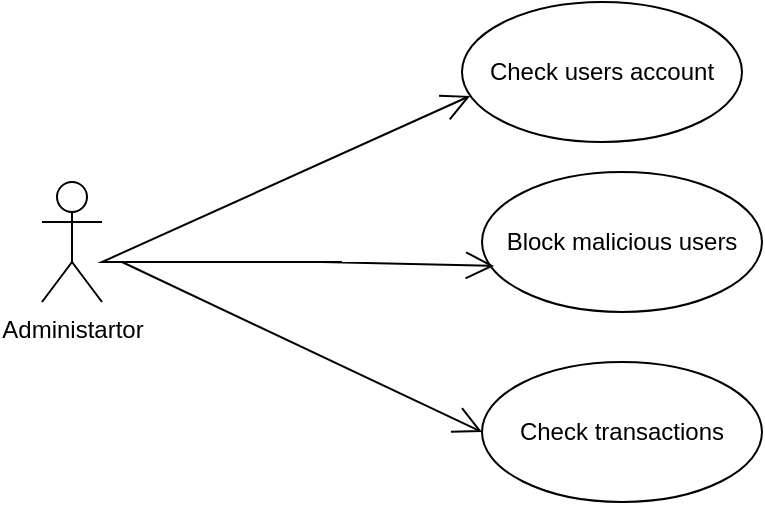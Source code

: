 <mxfile version="25.0.1">
  <diagram name="Page-1" id="0783ab3e-0a74-02c8-0abd-f7b4e66b4bec">
    <mxGraphModel dx="1120" dy="460" grid="1" gridSize="10" guides="1" tooltips="1" connect="1" arrows="1" fold="1" page="1" pageScale="1" pageWidth="850" pageHeight="1100" background="none" math="0" shadow="0">
      <root>
        <mxCell id="0" />
        <mxCell id="1" parent="0" />
        <mxCell id="oSRUbIuWpZbrMdh8QwNd-1" value="Administartor" style="shape=umlActor;verticalLabelPosition=bottom;verticalAlign=top;html=1;outlineConnect=0;" vertex="1" parent="1">
          <mxGeometry x="90" y="440" width="30" height="60" as="geometry" />
        </mxCell>
        <mxCell id="oSRUbIuWpZbrMdh8QwNd-11" value="Check users account" style="ellipse;whiteSpace=wrap;html=1;" vertex="1" parent="1">
          <mxGeometry x="300" y="350" width="140" height="70" as="geometry" />
        </mxCell>
        <mxCell id="oSRUbIuWpZbrMdh8QwNd-12" value="Block malicious users" style="ellipse;whiteSpace=wrap;html=1;" vertex="1" parent="1">
          <mxGeometry x="310" y="435" width="140" height="70" as="geometry" />
        </mxCell>
        <mxCell id="oSRUbIuWpZbrMdh8QwNd-13" value="Check transactions" style="ellipse;whiteSpace=wrap;html=1;" vertex="1" parent="1">
          <mxGeometry x="310" y="530" width="140" height="70" as="geometry" />
        </mxCell>
        <mxCell id="oSRUbIuWpZbrMdh8QwNd-14" value="" style="endArrow=open;endFill=1;endSize=12;html=1;rounded=0;entryX=0.029;entryY=0.671;entryDx=0;entryDy=0;entryPerimeter=0;" edge="1" parent="1" target="oSRUbIuWpZbrMdh8QwNd-11">
          <mxGeometry width="160" relative="1" as="geometry">
            <mxPoint x="140" y="480" as="sourcePoint" />
            <mxPoint x="300" y="480" as="targetPoint" />
            <Array as="points">
              <mxPoint x="120" y="480" />
            </Array>
          </mxGeometry>
        </mxCell>
        <mxCell id="oSRUbIuWpZbrMdh8QwNd-15" value="" style="endArrow=open;endFill=1;endSize=12;html=1;rounded=0;entryX=0.043;entryY=0.671;entryDx=0;entryDy=0;entryPerimeter=0;" edge="1" parent="1" target="oSRUbIuWpZbrMdh8QwNd-12">
          <mxGeometry width="160" relative="1" as="geometry">
            <mxPoint x="130" y="480" as="sourcePoint" />
            <mxPoint x="290" y="480" as="targetPoint" />
            <Array as="points">
              <mxPoint x="200" y="480" />
              <mxPoint x="240" y="480" />
              <mxPoint x="230" y="480" />
            </Array>
          </mxGeometry>
        </mxCell>
        <mxCell id="oSRUbIuWpZbrMdh8QwNd-16" value="" style="endArrow=open;endFill=1;endSize=12;html=1;rounded=0;entryX=0;entryY=0.5;entryDx=0;entryDy=0;" edge="1" parent="1" target="oSRUbIuWpZbrMdh8QwNd-13">
          <mxGeometry width="160" relative="1" as="geometry">
            <mxPoint x="130" y="480" as="sourcePoint" />
            <mxPoint x="290" y="500" as="targetPoint" />
          </mxGeometry>
        </mxCell>
      </root>
    </mxGraphModel>
  </diagram>
</mxfile>
